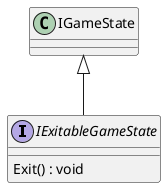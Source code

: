@startuml
interface IExitableGameState {
    Exit() : void
}
IGameState <|-- IExitableGameState
@enduml

